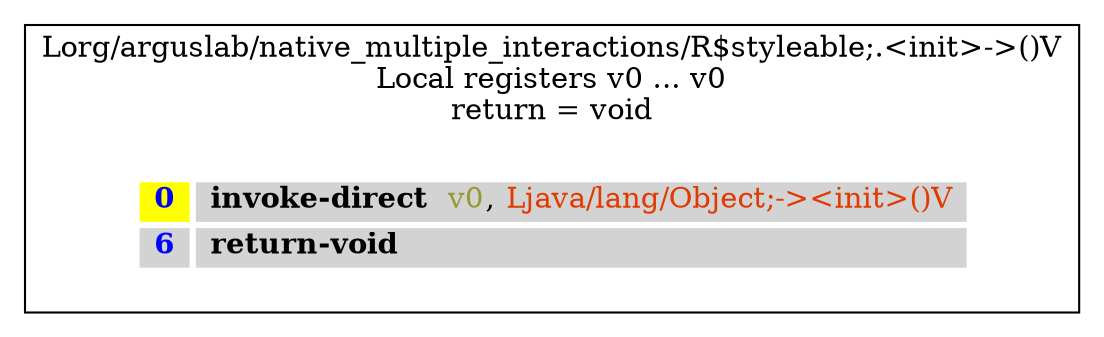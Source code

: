 digraph G {
	graph [bb="0,0,522,154",
		rankdir=TB
	];
	node [label="\N",
		shape=plaintext
	];
	subgraph cluster_32eadfd38f8fdcde2023d82f042ff8ee {
		graph [bb="8,8,514,146",
			label="Lorg/arguslab/native_multiple_interactions/R$styleable;.<init>->()V\nLocal registers v0 ... v0\nreturn = void",
			lheight=0.62,
			lp="261,119.5",
			lwidth=6.81
		];
		struct_abf56067cb282ab161708d6e8ee1eb42	[height=0.95833,
			label=<
<TABLE BORDER="0" CELLBORDER="0" CELLSPACING="3">
<TR><TD PORT="header"></TD></TR>
<TR><TD ALIGN="LEFT" BGCOLOR="yellow"> <FONT FACE="Times-Bold" color="blue">0</FONT> </TD><TD ALIGN="LEFT" BGCOLOR="lightgray"> <FONT FACE="Times-Bold" color="black">invoke-direct </FONT> <FONT color="#999933">v0</FONT>, <FONT color="#DF3A01">Ljava/lang/Object;-&gt;&lt;init&gt;()V</FONT> </TD></TR>
<TR><TD ALIGN="LEFT" BGCOLOR="lightgray"> <FONT FACE="Times-Bold" color="blue">6</FONT> </TD><TD ALIGN="LEFT" BGCOLOR="lightgray"> <FONT FACE="Times-Bold" color="black">return-void </FONT>  </TD></TR>
<TR><TD PORT="tail"></TD></TR>
</TABLE>>,
			pos="261,50.5",
			width=5.8194];
	}
}
